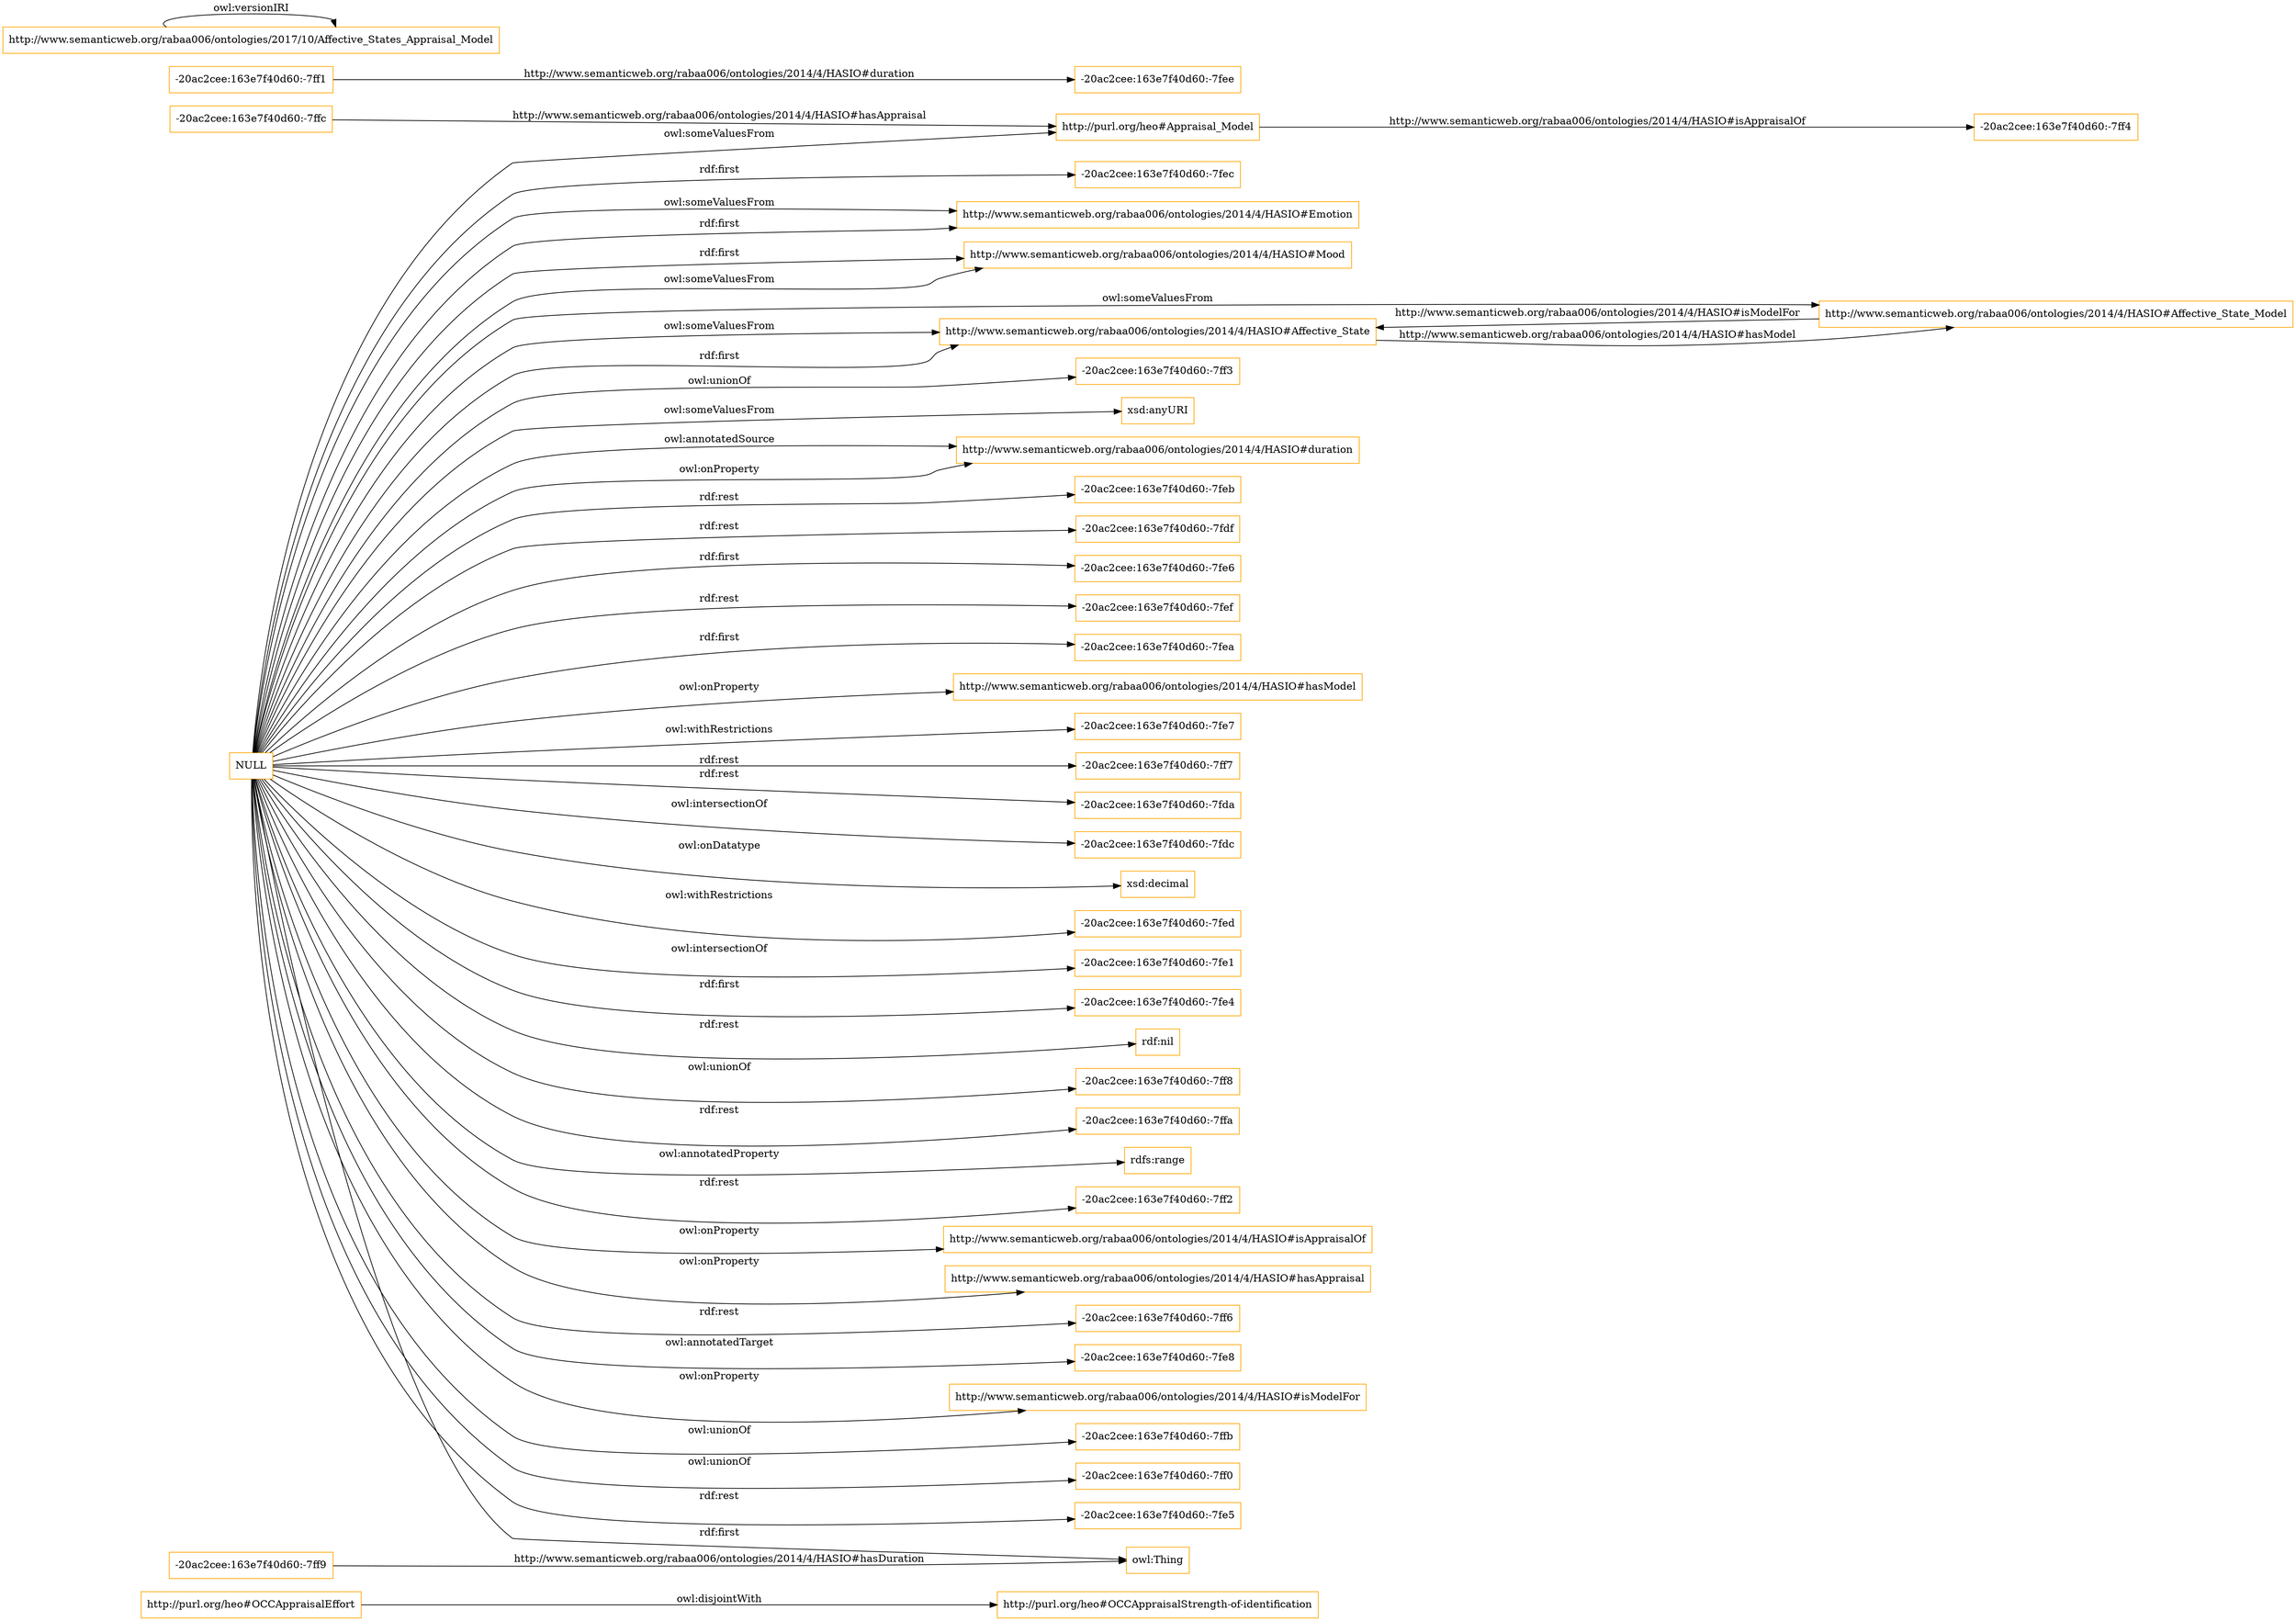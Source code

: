 digraph ar2dtool_diagram { 
rankdir=LR;
size="1501"
node [shape = rectangle, color="orange"]; "http://purl.org/heo#OCCAppraisalStrength-of-identification" "http://www.semanticweb.org/rabaa006/ontologies/2014/4/HASIO#Emotion" "-20ac2cee:163e7f40d60:-7ff1" "http://purl.org/heo#OCCAppraisalEffort" "http://www.semanticweb.org/rabaa006/ontologies/2014/4/HASIO#Mood" "http://www.semanticweb.org/rabaa006/ontologies/2014/4/HASIO#Affective_State" "-20ac2cee:163e7f40d60:-7ffc" "-20ac2cee:163e7f40d60:-7ff9" "-20ac2cee:163e7f40d60:-7ff4" "http://www.semanticweb.org/rabaa006/ontologies/2014/4/HASIO#Affective_State_Model" "http://purl.org/heo#Appraisal_Model" ; /*classes style*/
	"http://purl.org/heo#OCCAppraisalEffort" -> "http://purl.org/heo#OCCAppraisalStrength-of-identification" [ label = "owl:disjointWith" ];
	"http://www.semanticweb.org/rabaa006/ontologies/2017/10/Affective_States_Appraisal_Model" -> "http://www.semanticweb.org/rabaa006/ontologies/2017/10/Affective_States_Appraisal_Model" [ label = "owl:versionIRI" ];
	"NULL" -> "xsd:anyURI" [ label = "owl:someValuesFrom" ];
	"NULL" -> "http://www.semanticweb.org/rabaa006/ontologies/2014/4/HASIO#duration" [ label = "owl:onProperty" ];
	"NULL" -> "-20ac2cee:163e7f40d60:-7feb" [ label = "rdf:rest" ];
	"NULL" -> "-20ac2cee:163e7f40d60:-7fdf" [ label = "rdf:rest" ];
	"NULL" -> "-20ac2cee:163e7f40d60:-7fe6" [ label = "rdf:first" ];
	"NULL" -> "http://purl.org/heo#Appraisal_Model" [ label = "owl:someValuesFrom" ];
	"NULL" -> "-20ac2cee:163e7f40d60:-7fef" [ label = "rdf:rest" ];
	"NULL" -> "-20ac2cee:163e7f40d60:-7fea" [ label = "rdf:first" ];
	"NULL" -> "http://www.semanticweb.org/rabaa006/ontologies/2014/4/HASIO#hasModel" [ label = "owl:onProperty" ];
	"NULL" -> "-20ac2cee:163e7f40d60:-7fe7" [ label = "owl:withRestrictions" ];
	"NULL" -> "-20ac2cee:163e7f40d60:-7ff7" [ label = "rdf:rest" ];
	"NULL" -> "-20ac2cee:163e7f40d60:-7fda" [ label = "rdf:rest" ];
	"NULL" -> "-20ac2cee:163e7f40d60:-7fdc" [ label = "owl:intersectionOf" ];
	"NULL" -> "xsd:decimal" [ label = "owl:onDatatype" ];
	"NULL" -> "-20ac2cee:163e7f40d60:-7fed" [ label = "owl:withRestrictions" ];
	"NULL" -> "-20ac2cee:163e7f40d60:-7fe1" [ label = "owl:intersectionOf" ];
	"NULL" -> "-20ac2cee:163e7f40d60:-7fe4" [ label = "rdf:first" ];
	"NULL" -> "http://www.semanticweb.org/rabaa006/ontologies/2014/4/HASIO#Affective_State_Model" [ label = "owl:someValuesFrom" ];
	"NULL" -> "rdf:nil" [ label = "rdf:rest" ];
	"NULL" -> "-20ac2cee:163e7f40d60:-7ff8" [ label = "owl:unionOf" ];
	"NULL" -> "-20ac2cee:163e7f40d60:-7ffa" [ label = "rdf:rest" ];
	"NULL" -> "http://www.semanticweb.org/rabaa006/ontologies/2014/4/HASIO#Mood" [ label = "owl:someValuesFrom" ];
	"NULL" -> "rdfs:range" [ label = "owl:annotatedProperty" ];
	"NULL" -> "-20ac2cee:163e7f40d60:-7ff2" [ label = "rdf:rest" ];
	"NULL" -> "http://www.semanticweb.org/rabaa006/ontologies/2014/4/HASIO#Emotion" [ label = "rdf:first" ];
	"NULL" -> "http://www.semanticweb.org/rabaa006/ontologies/2014/4/HASIO#isAppraisalOf" [ label = "owl:onProperty" ];
	"NULL" -> "http://www.semanticweb.org/rabaa006/ontologies/2014/4/HASIO#hasAppraisal" [ label = "owl:onProperty" ];
	"NULL" -> "-20ac2cee:163e7f40d60:-7ff6" [ label = "rdf:rest" ];
	"NULL" -> "http://www.semanticweb.org/rabaa006/ontologies/2014/4/HASIO#duration" [ label = "owl:annotatedSource" ];
	"NULL" -> "owl:Thing" [ label = "rdf:first" ];
	"NULL" -> "-20ac2cee:163e7f40d60:-7fe8" [ label = "owl:annotatedTarget" ];
	"NULL" -> "http://www.semanticweb.org/rabaa006/ontologies/2014/4/HASIO#Emotion" [ label = "owl:someValuesFrom" ];
	"NULL" -> "http://www.semanticweb.org/rabaa006/ontologies/2014/4/HASIO#Affective_State" [ label = "owl:someValuesFrom" ];
	"NULL" -> "http://www.semanticweb.org/rabaa006/ontologies/2014/4/HASIO#isModelFor" [ label = "owl:onProperty" ];
	"NULL" -> "http://www.semanticweb.org/rabaa006/ontologies/2014/4/HASIO#Mood" [ label = "rdf:first" ];
	"NULL" -> "http://www.semanticweb.org/rabaa006/ontologies/2014/4/HASIO#Affective_State" [ label = "rdf:first" ];
	"NULL" -> "-20ac2cee:163e7f40d60:-7ffb" [ label = "owl:unionOf" ];
	"NULL" -> "-20ac2cee:163e7f40d60:-7ff0" [ label = "owl:unionOf" ];
	"NULL" -> "-20ac2cee:163e7f40d60:-7fe5" [ label = "rdf:rest" ];
	"NULL" -> "-20ac2cee:163e7f40d60:-7fec" [ label = "rdf:first" ];
	"NULL" -> "-20ac2cee:163e7f40d60:-7ff3" [ label = "owl:unionOf" ];
	"http://www.semanticweb.org/rabaa006/ontologies/2014/4/HASIO#Affective_State_Model" -> "http://www.semanticweb.org/rabaa006/ontologies/2014/4/HASIO#Affective_State" [ label = "http://www.semanticweb.org/rabaa006/ontologies/2014/4/HASIO#isModelFor" ];
	"http://purl.org/heo#Appraisal_Model" -> "-20ac2cee:163e7f40d60:-7ff4" [ label = "http://www.semanticweb.org/rabaa006/ontologies/2014/4/HASIO#isAppraisalOf" ];
	"-20ac2cee:163e7f40d60:-7ffc" -> "http://purl.org/heo#Appraisal_Model" [ label = "http://www.semanticweb.org/rabaa006/ontologies/2014/4/HASIO#hasAppraisal" ];
	"http://www.semanticweb.org/rabaa006/ontologies/2014/4/HASIO#Affective_State" -> "http://www.semanticweb.org/rabaa006/ontologies/2014/4/HASIO#Affective_State_Model" [ label = "http://www.semanticweb.org/rabaa006/ontologies/2014/4/HASIO#hasModel" ];
	"-20ac2cee:163e7f40d60:-7ff1" -> "-20ac2cee:163e7f40d60:-7fee" [ label = "http://www.semanticweb.org/rabaa006/ontologies/2014/4/HASIO#duration" ];
	"-20ac2cee:163e7f40d60:-7ff9" -> "owl:Thing" [ label = "http://www.semanticweb.org/rabaa006/ontologies/2014/4/HASIO#hasDuration" ];

}
